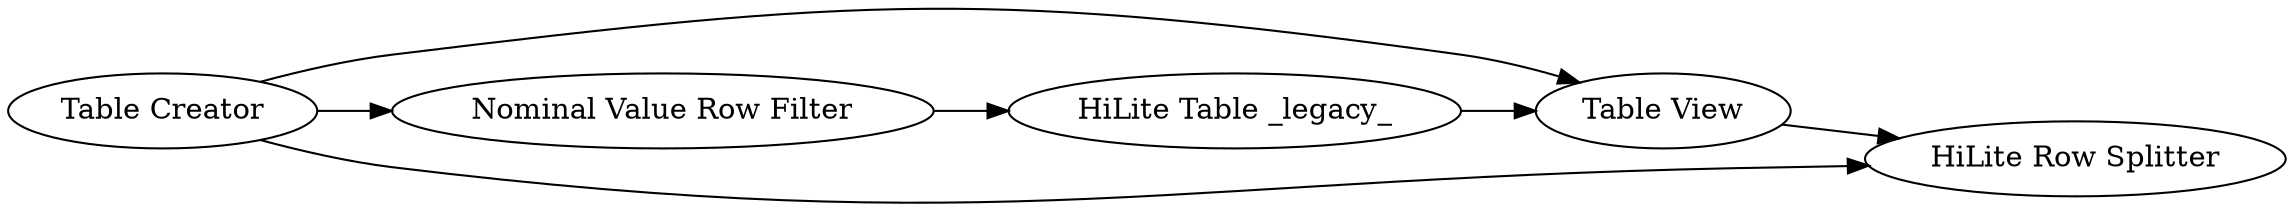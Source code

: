 digraph {
	1 [label="Table View"]
	2 [label="Table Creator"]
	4 [label="HiLite Table _legacy_"]
	8 [label="Nominal Value Row Filter"]
	9 [label="HiLite Row Splitter"]
	1 -> 9
	2 -> 1
	2 -> 8
	2 -> 9
	4 -> 1
	8 -> 4
	rankdir=LR
}

